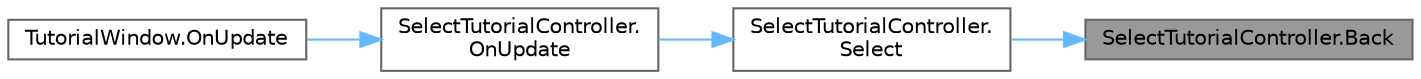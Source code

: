digraph "SelectTutorialController.Back"
{
 // LATEX_PDF_SIZE
  bgcolor="transparent";
  edge [fontname=Helvetica,fontsize=10,labelfontname=Helvetica,labelfontsize=10];
  node [fontname=Helvetica,fontsize=10,shape=box,height=0.2,width=0.4];
  rankdir="RL";
  Node1 [id="Node000001",label="SelectTutorialController.Back",height=0.2,width=0.4,color="gray40", fillcolor="grey60", style="filled", fontcolor="black",tooltip=" "];
  Node1 -> Node2 [id="edge1_Node000001_Node000002",dir="back",color="steelblue1",style="solid",tooltip=" "];
  Node2 [id="Node000002",label="SelectTutorialController.\lSelect",height=0.2,width=0.4,color="grey40", fillcolor="white", style="filled",URL="$class_select_tutorial_controller.html#a6ab22f77912a582869fcbc54d1d47764",tooltip=" "];
  Node2 -> Node3 [id="edge2_Node000002_Node000003",dir="back",color="steelblue1",style="solid",tooltip=" "];
  Node3 [id="Node000003",label="SelectTutorialController.\lOnUpdate",height=0.2,width=0.4,color="grey40", fillcolor="white", style="filled",URL="$class_select_tutorial_controller.html#ab9107be475a165eba4557e7af9458326",tooltip="実行処理"];
  Node3 -> Node4 [id="edge3_Node000003_Node000004",dir="back",color="steelblue1",style="solid",tooltip=" "];
  Node4 [id="Node000004",label="TutorialWindow.OnUpdate",height=0.2,width=0.4,color="grey40", fillcolor="white", style="filled",URL="$class_tutorial_window.html#a98db55f5bea25b5317765f310fb89ee4",tooltip=" "];
}
